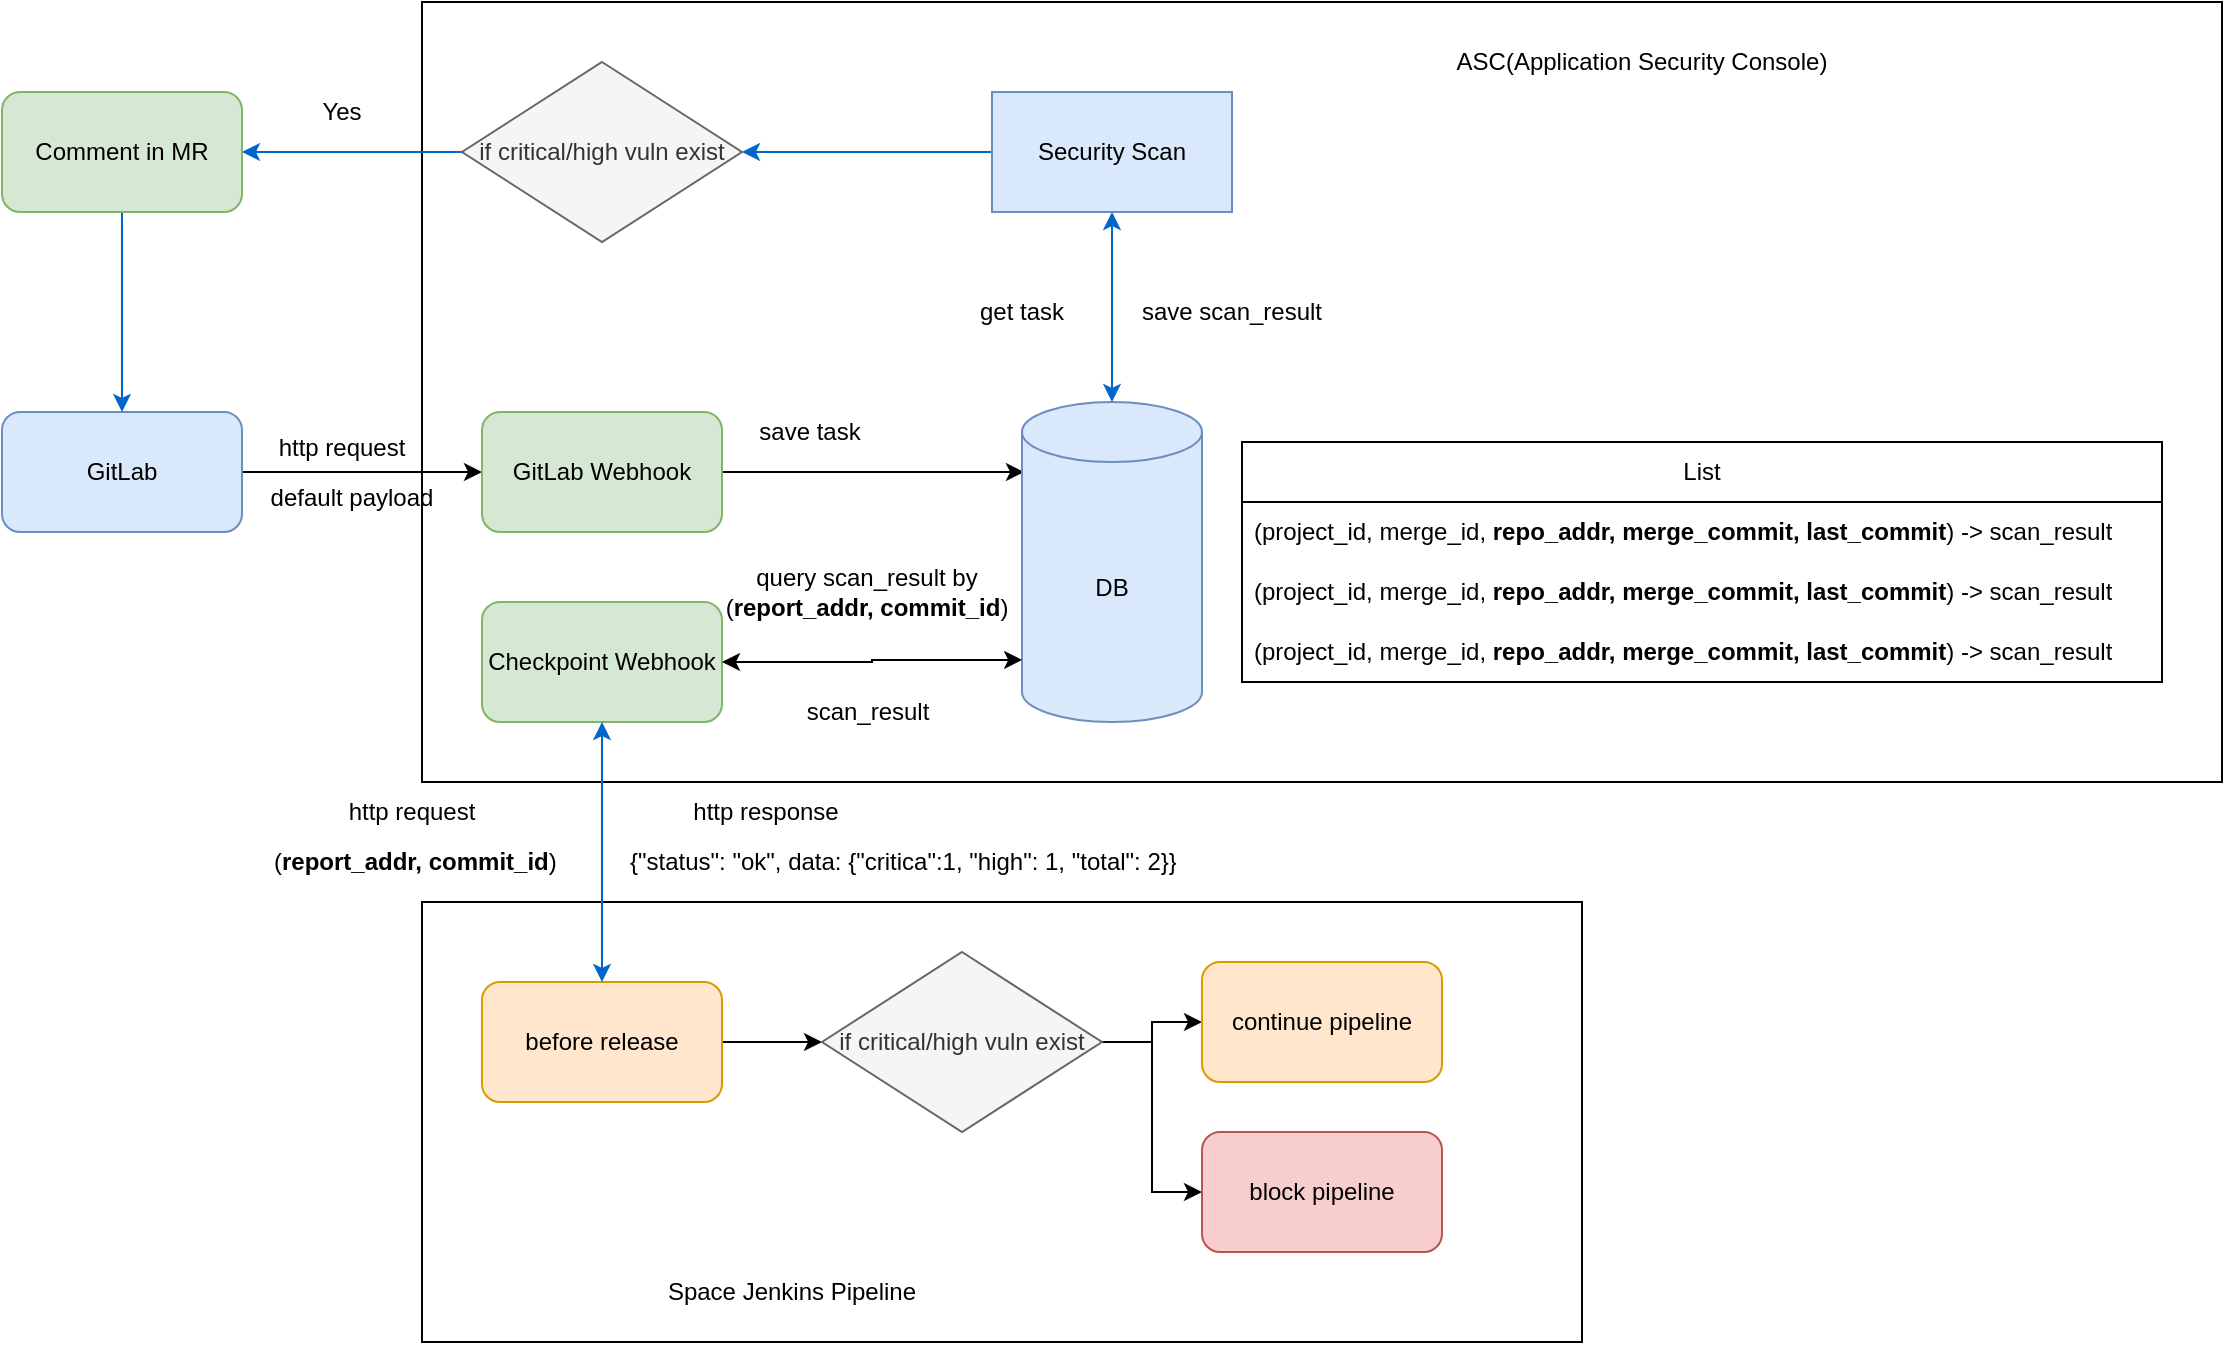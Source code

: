 <mxfile version="20.8.19" type="github">
  <diagram name="第 1 页" id="D-17xuheVjv5JnxC9wFS">
    <mxGraphModel dx="1196" dy="1781" grid="1" gridSize="10" guides="1" tooltips="1" connect="1" arrows="1" fold="1" page="1" pageScale="1" pageWidth="827" pageHeight="1169" math="0" shadow="0">
      <root>
        <mxCell id="0" />
        <mxCell id="1" parent="0" />
        <mxCell id="615jbKJBMybMMUp28HGp-36" value="" style="rounded=0;whiteSpace=wrap;html=1;" parent="1" vertex="1">
          <mxGeometry x="300" y="350" width="580" height="220" as="geometry" />
        </mxCell>
        <mxCell id="615jbKJBMybMMUp28HGp-30" value="" style="rounded=0;whiteSpace=wrap;html=1;" parent="1" vertex="1">
          <mxGeometry x="300" y="-100" width="900" height="390" as="geometry" />
        </mxCell>
        <mxCell id="615jbKJBMybMMUp28HGp-4" style="edgeStyle=orthogonalEdgeStyle;rounded=0;orthogonalLoop=1;jettySize=auto;html=1;entryX=0;entryY=0.5;entryDx=0;entryDy=0;" parent="1" source="615jbKJBMybMMUp28HGp-1" target="615jbKJBMybMMUp28HGp-2" edge="1">
          <mxGeometry relative="1" as="geometry" />
        </mxCell>
        <mxCell id="615jbKJBMybMMUp28HGp-1" value="GitLab" style="rounded=1;whiteSpace=wrap;html=1;fillColor=#dae8fc;strokeColor=#6c8ebf;" parent="1" vertex="1">
          <mxGeometry x="90" y="105" width="120" height="60" as="geometry" />
        </mxCell>
        <mxCell id="615jbKJBMybMMUp28HGp-11" style="edgeStyle=orthogonalEdgeStyle;rounded=0;orthogonalLoop=1;jettySize=auto;html=1;entryX=0.011;entryY=0.219;entryDx=0;entryDy=0;entryPerimeter=0;" parent="1" source="615jbKJBMybMMUp28HGp-2" target="615jbKJBMybMMUp28HGp-6" edge="1">
          <mxGeometry relative="1" as="geometry" />
        </mxCell>
        <mxCell id="615jbKJBMybMMUp28HGp-2" value="GitLab Webhook" style="rounded=1;whiteSpace=wrap;html=1;fillColor=#d5e8d4;strokeColor=#82b366;" parent="1" vertex="1">
          <mxGeometry x="330" y="105" width="120" height="60" as="geometry" />
        </mxCell>
        <mxCell id="615jbKJBMybMMUp28HGp-3" value="Checkpoint&amp;nbsp;Webhook" style="rounded=1;whiteSpace=wrap;html=1;fillColor=#d5e8d4;strokeColor=#82b366;" parent="1" vertex="1">
          <mxGeometry x="330" y="200" width="120" height="60" as="geometry" />
        </mxCell>
        <mxCell id="615jbKJBMybMMUp28HGp-6" value="DB" style="shape=cylinder3;whiteSpace=wrap;html=1;boundedLbl=1;backgroundOutline=1;size=15;fillColor=#dae8fc;strokeColor=#6c8ebf;" parent="1" vertex="1">
          <mxGeometry x="600" y="100" width="90" height="160" as="geometry" />
        </mxCell>
        <mxCell id="615jbKJBMybMMUp28HGp-14" value="List" style="swimlane;fontStyle=0;childLayout=stackLayout;horizontal=1;startSize=30;horizontalStack=0;resizeParent=1;resizeParentMax=0;resizeLast=0;collapsible=1;marginBottom=0;whiteSpace=wrap;html=1;" parent="1" vertex="1">
          <mxGeometry x="710" y="120" width="460" height="120" as="geometry" />
        </mxCell>
        <mxCell id="615jbKJBMybMMUp28HGp-15" value="(project_id, merge_id, &lt;b&gt;repo_addr, merge_commit, last_commit&lt;/b&gt;) -&amp;gt; scan_result" style="text;strokeColor=none;fillColor=none;align=left;verticalAlign=middle;spacingLeft=4;spacingRight=4;overflow=hidden;points=[[0,0.5],[1,0.5]];portConstraint=eastwest;rotatable=0;whiteSpace=wrap;html=1;" parent="615jbKJBMybMMUp28HGp-14" vertex="1">
          <mxGeometry y="30" width="460" height="30" as="geometry" />
        </mxCell>
        <mxCell id="615jbKJBMybMMUp28HGp-16" value="(project_id, merge_id,&amp;nbsp;&lt;b style=&quot;border-color: var(--border-color);&quot;&gt;repo_addr, merge_commit, last_commit&lt;/b&gt;) -&amp;gt; scan_result" style="text;strokeColor=none;fillColor=none;align=left;verticalAlign=middle;spacingLeft=4;spacingRight=4;overflow=hidden;points=[[0,0.5],[1,0.5]];portConstraint=eastwest;rotatable=0;whiteSpace=wrap;html=1;" parent="615jbKJBMybMMUp28HGp-14" vertex="1">
          <mxGeometry y="60" width="460" height="30" as="geometry" />
        </mxCell>
        <mxCell id="615jbKJBMybMMUp28HGp-17" value="(project_id, merge_id,&amp;nbsp;&lt;b style=&quot;border-color: var(--border-color);&quot;&gt;repo_addr, merge_commit, last_commit&lt;/b&gt;) -&amp;gt; scan_result" style="text;strokeColor=none;fillColor=none;align=left;verticalAlign=middle;spacingLeft=4;spacingRight=4;overflow=hidden;points=[[0,0.5],[1,0.5]];portConstraint=eastwest;rotatable=0;whiteSpace=wrap;html=1;" parent="615jbKJBMybMMUp28HGp-14" vertex="1">
          <mxGeometry y="90" width="460" height="30" as="geometry" />
        </mxCell>
        <mxCell id="615jbKJBMybMMUp28HGp-26" style="rounded=0;orthogonalLoop=1;jettySize=auto;html=1;entryX=0;entryY=0.5;entryDx=0;entryDy=0;edgeStyle=elbowEdgeStyle;" parent="1" source="615jbKJBMybMMUp28HGp-18" target="615jbKJBMybMMUp28HGp-21" edge="1">
          <mxGeometry relative="1" as="geometry" />
        </mxCell>
        <mxCell id="615jbKJBMybMMUp28HGp-18" value="before release" style="rounded=1;whiteSpace=wrap;html=1;fillColor=#ffe6cc;strokeColor=#d79b00;" parent="1" vertex="1">
          <mxGeometry x="330" y="390" width="120" height="60" as="geometry" />
        </mxCell>
        <mxCell id="615jbKJBMybMMUp28HGp-27" style="edgeStyle=elbowEdgeStyle;rounded=0;orthogonalLoop=1;jettySize=auto;html=1;entryX=0;entryY=0.5;entryDx=0;entryDy=0;" parent="1" source="615jbKJBMybMMUp28HGp-21" target="615jbKJBMybMMUp28HGp-22" edge="1">
          <mxGeometry relative="1" as="geometry" />
        </mxCell>
        <mxCell id="615jbKJBMybMMUp28HGp-28" style="edgeStyle=elbowEdgeStyle;rounded=0;orthogonalLoop=1;jettySize=auto;html=1;entryX=0;entryY=0.5;entryDx=0;entryDy=0;" parent="1" source="615jbKJBMybMMUp28HGp-21" target="615jbKJBMybMMUp28HGp-23" edge="1">
          <mxGeometry relative="1" as="geometry" />
        </mxCell>
        <mxCell id="615jbKJBMybMMUp28HGp-21" value="if critical/high vuln exist" style="rhombus;whiteSpace=wrap;html=1;fillColor=#f5f5f5;fontColor=#333333;strokeColor=#666666;" parent="1" vertex="1">
          <mxGeometry x="500" y="375" width="140" height="90" as="geometry" />
        </mxCell>
        <mxCell id="615jbKJBMybMMUp28HGp-22" value="continue pipeline" style="rounded=1;whiteSpace=wrap;html=1;fillColor=#ffe6cc;strokeColor=#d79b00;" parent="1" vertex="1">
          <mxGeometry x="690" y="380" width="120" height="60" as="geometry" />
        </mxCell>
        <mxCell id="615jbKJBMybMMUp28HGp-23" value="block pipeline" style="rounded=1;whiteSpace=wrap;html=1;fillColor=#f8cecc;strokeColor=#b85450;" parent="1" vertex="1">
          <mxGeometry x="690" y="465" width="120" height="60" as="geometry" />
        </mxCell>
        <mxCell id="615jbKJBMybMMUp28HGp-24" value="(&lt;b&gt;report_addr, commit_id&lt;/b&gt;)" style="text;strokeColor=none;fillColor=none;align=left;verticalAlign=middle;spacingLeft=4;spacingRight=4;overflow=hidden;points=[[0,0.5],[1,0.5]];portConstraint=eastwest;rotatable=0;whiteSpace=wrap;html=1;" parent="1" vertex="1">
          <mxGeometry x="220" y="320" width="175" height="20" as="geometry" />
        </mxCell>
        <mxCell id="615jbKJBMybMMUp28HGp-31" value="ASC(Application Security Console)" style="text;html=1;strokeColor=none;fillColor=none;align=center;verticalAlign=middle;whiteSpace=wrap;rounded=0;" parent="1" vertex="1">
          <mxGeometry x="795" y="-85" width="230" height="30" as="geometry" />
        </mxCell>
        <mxCell id="615jbKJBMybMMUp28HGp-37" value="Space Jenkins Pipeline" style="text;html=1;strokeColor=none;fillColor=none;align=center;verticalAlign=middle;whiteSpace=wrap;rounded=0;" parent="1" vertex="1">
          <mxGeometry x="370" y="530" width="230" height="30" as="geometry" />
        </mxCell>
        <mxCell id="615jbKJBMybMMUp28HGp-38" value="http request" style="text;html=1;strokeColor=none;fillColor=none;align=center;verticalAlign=middle;whiteSpace=wrap;rounded=0;" parent="1" vertex="1">
          <mxGeometry x="255" y="290" width="80" height="30" as="geometry" />
        </mxCell>
        <mxCell id="615jbKJBMybMMUp28HGp-39" value="http request" style="text;html=1;strokeColor=none;fillColor=none;align=center;verticalAlign=middle;whiteSpace=wrap;rounded=0;" parent="1" vertex="1">
          <mxGeometry x="220" y="105" width="80" height="35" as="geometry" />
        </mxCell>
        <mxCell id="615jbKJBMybMMUp28HGp-41" value="" style="endArrow=classic;startArrow=classic;html=1;rounded=0;strokeColor=#0066CC;entryX=0.5;entryY=1;entryDx=0;entryDy=0;edgeStyle=orthogonalEdgeStyle;exitX=0.5;exitY=0;exitDx=0;exitDy=0;" parent="1" source="615jbKJBMybMMUp28HGp-18" target="615jbKJBMybMMUp28HGp-3" edge="1">
          <mxGeometry width="50" height="50" relative="1" as="geometry">
            <mxPoint x="360" y="380" as="sourcePoint" />
            <mxPoint x="414" y="320" as="targetPoint" />
            <Array as="points" />
          </mxGeometry>
        </mxCell>
        <mxCell id="615jbKJBMybMMUp28HGp-42" value="{&quot;status&quot;: &quot;ok&quot;, data: {&quot;critica&quot;:1, &quot;high&quot;: 1, &quot;total&quot;: 2}}" style="text;strokeColor=none;fillColor=none;align=left;verticalAlign=middle;spacingLeft=4;spacingRight=4;overflow=hidden;points=[[0,0.5],[1,0.5]];portConstraint=eastwest;rotatable=0;whiteSpace=wrap;html=1;" parent="1" vertex="1">
          <mxGeometry x="397.5" y="320" width="312.5" height="20" as="geometry" />
        </mxCell>
        <mxCell id="615jbKJBMybMMUp28HGp-43" value="http response" style="text;html=1;strokeColor=none;fillColor=none;align=center;verticalAlign=middle;whiteSpace=wrap;rounded=0;" parent="1" vertex="1">
          <mxGeometry x="432.5" y="290" width="77.5" height="30" as="geometry" />
        </mxCell>
        <mxCell id="615jbKJBMybMMUp28HGp-52" style="edgeStyle=orthogonalEdgeStyle;rounded=0;orthogonalLoop=1;jettySize=auto;html=1;entryX=1;entryY=0.5;entryDx=0;entryDy=0;strokeColor=#0066CC;" parent="1" source="615jbKJBMybMMUp28HGp-45" target="615jbKJBMybMMUp28HGp-51" edge="1">
          <mxGeometry relative="1" as="geometry" />
        </mxCell>
        <mxCell id="615jbKJBMybMMUp28HGp-45" value="Security Scan" style="rounded=0;whiteSpace=wrap;html=1;fillColor=#dae8fc;strokeColor=#6c8ebf;" parent="1" vertex="1">
          <mxGeometry x="585" y="-55" width="120" height="60" as="geometry" />
        </mxCell>
        <mxCell id="615jbKJBMybMMUp28HGp-47" value="" style="endArrow=classic;startArrow=classic;html=1;rounded=0;strokeColor=#0066CC;entryX=0.5;entryY=1;entryDx=0;entryDy=0;exitX=0.5;exitY=0;exitDx=0;exitDy=0;exitPerimeter=0;" parent="1" source="615jbKJBMybMMUp28HGp-6" target="615jbKJBMybMMUp28HGp-45" edge="1">
          <mxGeometry width="50" height="50" relative="1" as="geometry">
            <mxPoint x="560" y="90" as="sourcePoint" />
            <mxPoint x="610" y="40" as="targetPoint" />
          </mxGeometry>
        </mxCell>
        <mxCell id="615jbKJBMybMMUp28HGp-48" value="get task" style="text;html=1;strokeColor=none;fillColor=none;align=center;verticalAlign=middle;whiteSpace=wrap;rounded=0;" parent="1" vertex="1">
          <mxGeometry x="570" y="40" width="60" height="30" as="geometry" />
        </mxCell>
        <mxCell id="615jbKJBMybMMUp28HGp-49" value="save scan_result" style="text;html=1;strokeColor=none;fillColor=none;align=center;verticalAlign=middle;whiteSpace=wrap;rounded=0;" parent="1" vertex="1">
          <mxGeometry x="650" y="40" width="110" height="30" as="geometry" />
        </mxCell>
        <mxCell id="615jbKJBMybMMUp28HGp-57" style="edgeStyle=orthogonalEdgeStyle;rounded=0;orthogonalLoop=1;jettySize=auto;html=1;entryX=1;entryY=0.5;entryDx=0;entryDy=0;strokeColor=#0066CC;" parent="1" source="615jbKJBMybMMUp28HGp-51" target="615jbKJBMybMMUp28HGp-55" edge="1">
          <mxGeometry relative="1" as="geometry" />
        </mxCell>
        <mxCell id="615jbKJBMybMMUp28HGp-51" value="if critical/high vuln exist" style="rhombus;whiteSpace=wrap;html=1;fillColor=#f5f5f5;fontColor=#333333;strokeColor=#666666;" parent="1" vertex="1">
          <mxGeometry x="320" y="-70" width="140" height="90" as="geometry" />
        </mxCell>
        <mxCell id="615jbKJBMybMMUp28HGp-59" style="edgeStyle=orthogonalEdgeStyle;rounded=0;orthogonalLoop=1;jettySize=auto;html=1;strokeColor=#0066CC;" parent="1" source="615jbKJBMybMMUp28HGp-55" target="615jbKJBMybMMUp28HGp-1" edge="1">
          <mxGeometry relative="1" as="geometry" />
        </mxCell>
        <mxCell id="615jbKJBMybMMUp28HGp-55" value="Comment in MR" style="rounded=1;whiteSpace=wrap;html=1;fillColor=#d5e8d4;strokeColor=#82b366;" parent="1" vertex="1">
          <mxGeometry x="90" y="-55" width="120" height="60" as="geometry" />
        </mxCell>
        <mxCell id="615jbKJBMybMMUp28HGp-58" value="Yes" style="text;html=1;strokeColor=none;fillColor=none;align=center;verticalAlign=middle;whiteSpace=wrap;rounded=0;" parent="1" vertex="1">
          <mxGeometry x="230" y="-60" width="60" height="30" as="geometry" />
        </mxCell>
        <mxCell id="bsSJbyzknLBKKPVRucug-1" value="default payload" style="text;html=1;strokeColor=none;fillColor=none;align=center;verticalAlign=middle;whiteSpace=wrap;rounded=0;" vertex="1" parent="1">
          <mxGeometry x="220" y="130" width="90" height="35" as="geometry" />
        </mxCell>
        <mxCell id="bsSJbyzknLBKKPVRucug-2" value="" style="endArrow=classic;startArrow=classic;html=1;rounded=0;exitX=1;exitY=0.5;exitDx=0;exitDy=0;edgeStyle=orthogonalEdgeStyle;entryX=0.001;entryY=0.806;entryDx=0;entryDy=0;entryPerimeter=0;" edge="1" parent="1" source="615jbKJBMybMMUp28HGp-3" target="615jbKJBMybMMUp28HGp-6">
          <mxGeometry width="50" height="50" relative="1" as="geometry">
            <mxPoint x="580" y="220" as="sourcePoint" />
            <mxPoint x="570" y="238" as="targetPoint" />
          </mxGeometry>
        </mxCell>
        <mxCell id="bsSJbyzknLBKKPVRucug-3" value="query scan_result by (&lt;b style=&quot;border-color: var(--border-color); text-align: left;&quot;&gt;report_addr, commit_id&lt;/b&gt;&lt;span style=&quot;text-align: left;&quot;&gt;)&lt;/span&gt;" style="text;html=1;strokeColor=none;fillColor=none;align=center;verticalAlign=middle;whiteSpace=wrap;rounded=0;" vertex="1" parent="1">
          <mxGeometry x="430" y="180" width="185" height="30" as="geometry" />
        </mxCell>
        <mxCell id="bsSJbyzknLBKKPVRucug-4" value="scan_result" style="text;html=1;strokeColor=none;fillColor=none;align=center;verticalAlign=middle;whiteSpace=wrap;rounded=0;" vertex="1" parent="1">
          <mxGeometry x="492.5" y="240" width="60" height="30" as="geometry" />
        </mxCell>
        <mxCell id="bsSJbyzknLBKKPVRucug-5" value="save task" style="text;html=1;strokeColor=none;fillColor=none;align=center;verticalAlign=middle;whiteSpace=wrap;rounded=0;" vertex="1" parent="1">
          <mxGeometry x="463.75" y="100" width="60" height="30" as="geometry" />
        </mxCell>
        <mxCell id="bsSJbyzknLBKKPVRucug-6" style="edgeStyle=orthogonalEdgeStyle;rounded=0;orthogonalLoop=1;jettySize=auto;html=1;exitX=0.5;exitY=1;exitDx=0;exitDy=0;" edge="1" parent="1" source="bsSJbyzknLBKKPVRucug-3" target="bsSJbyzknLBKKPVRucug-3">
          <mxGeometry relative="1" as="geometry" />
        </mxCell>
      </root>
    </mxGraphModel>
  </diagram>
</mxfile>
